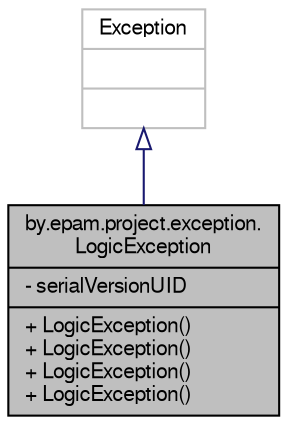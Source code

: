 digraph "by.epam.project.exception.LogicException"
{
  bgcolor="transparent";
  edge [fontname="FreeSans",fontsize="10",labelfontname="FreeSans",labelfontsize="10"];
  node [fontname="FreeSans",fontsize="10",shape=record];
  Node1 [label="{by.epam.project.exception.\lLogicException\n|- serialVersionUID\l|+ LogicException()\l+ LogicException()\l+ LogicException()\l+ LogicException()\l}",height=0.2,width=0.4,color="black", fillcolor="grey75", style="filled", fontcolor="black"];
  Node2 -> Node1 [dir="back",color="midnightblue",fontsize="10",style="solid",arrowtail="onormal",fontname="FreeSans"];
  Node2 [label="{Exception\n||}",height=0.2,width=0.4,color="grey75"];
}
